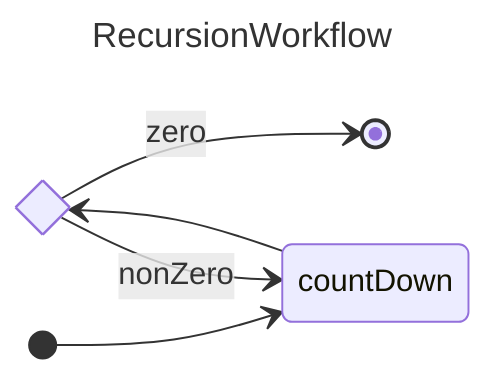 ---
title: RecursionWorkflow
---

stateDiagram-v2
    state decision <<choice>>

    direction LR
    [*] --> countDown
    countDown --> decision
    decision --> [*]: zero
    decision --> countDown: nonZero